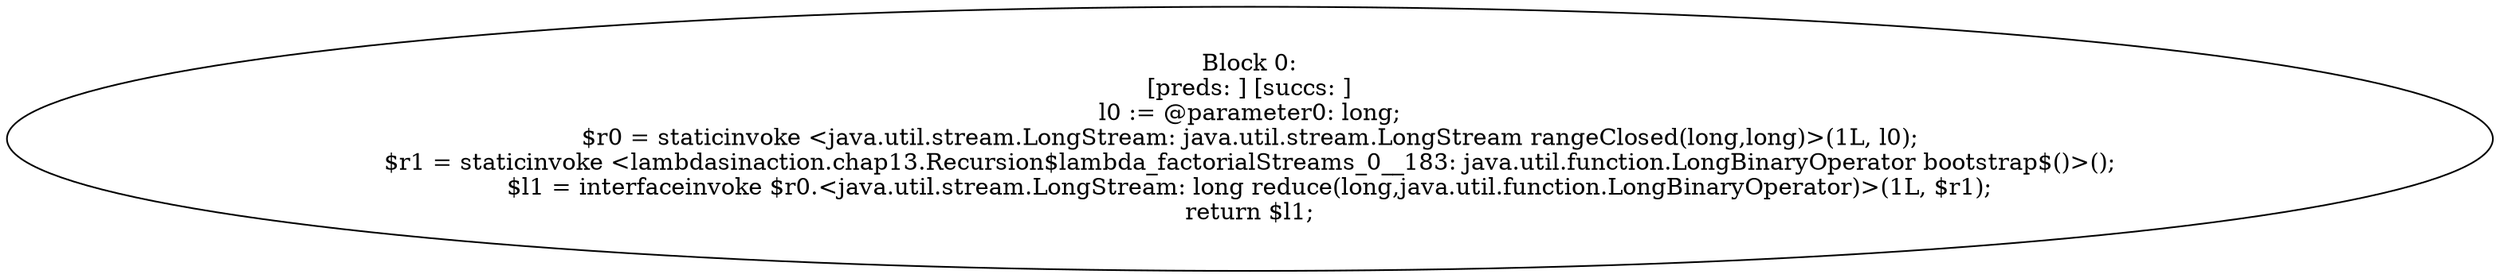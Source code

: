 digraph "unitGraph" {
    "Block 0:
[preds: ] [succs: ]
l0 := @parameter0: long;
$r0 = staticinvoke <java.util.stream.LongStream: java.util.stream.LongStream rangeClosed(long,long)>(1L, l0);
$r1 = staticinvoke <lambdasinaction.chap13.Recursion$lambda_factorialStreams_0__183: java.util.function.LongBinaryOperator bootstrap$()>();
$l1 = interfaceinvoke $r0.<java.util.stream.LongStream: long reduce(long,java.util.function.LongBinaryOperator)>(1L, $r1);
return $l1;
"
}
